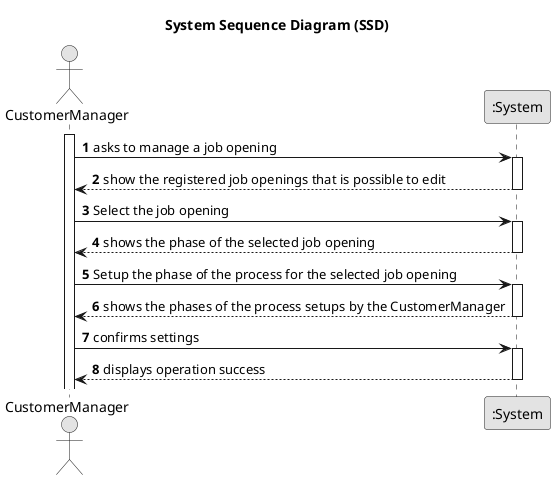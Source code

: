 @startuml
skinparam monochrome true
skinparam packageStyle rectangle
skinparam shadowing false

title System Sequence Diagram (SSD)

autonumber

actor "CustomerManager" as CustomerManager
participant ":System" as System

activate CustomerManager

    CustomerManager -> System : asks to manage a job opening
    activate System

        System --> CustomerManager : show the registered job openings that is possible to edit
    deactivate System

    CustomerManager -> System : Select the job opening
    activate System

        System --> CustomerManager : shows the phase of the selected job opening
    deactivate System

    CustomerManager -> System : Setup the phase of the process for the selected job opening
    activate System

        System --> CustomerManager : shows the phases of the process setups by the CustomerManager
    deactivate System

    CustomerManager -> System : confirms settings
    activate System

        System --> CustomerManager : displays operation success
    deactivate System

@enduml@startuml
       skinparam monochrome true
       skinparam packageStyle rectangle
       skinparam shadowing false

       title System Sequence Diagram (SSD) - Alternative One

       autonumber

       actor "CustomerManager" as CustomerManager
       participant ":System" as System

       activate CustomerManager

           CustomerManager -> System : asks to register a new Collaborator
           activate System

               System --> CustomerManager : requests data (Name, birth date, admission date, \naddress, contact info (mobile and email),\ taxpayer \nnumber, ID doc type and respective number.)
           deactivate System

           CustomerManager -> System : types requested data
           activate System

               System --> CustomerManager : shows the registered jobs to select one for the collaborator
           deactivate System

           CustomerManager -> System : selects a job for the collaborator
           activate System

               System --> CustomerManager : shows all data and requests confirmation
           deactivate System

           CustomerManager -> System : confirms data
           activate System

               System --> CustomerManager : displays operation success
           deactivate System

       @enduml